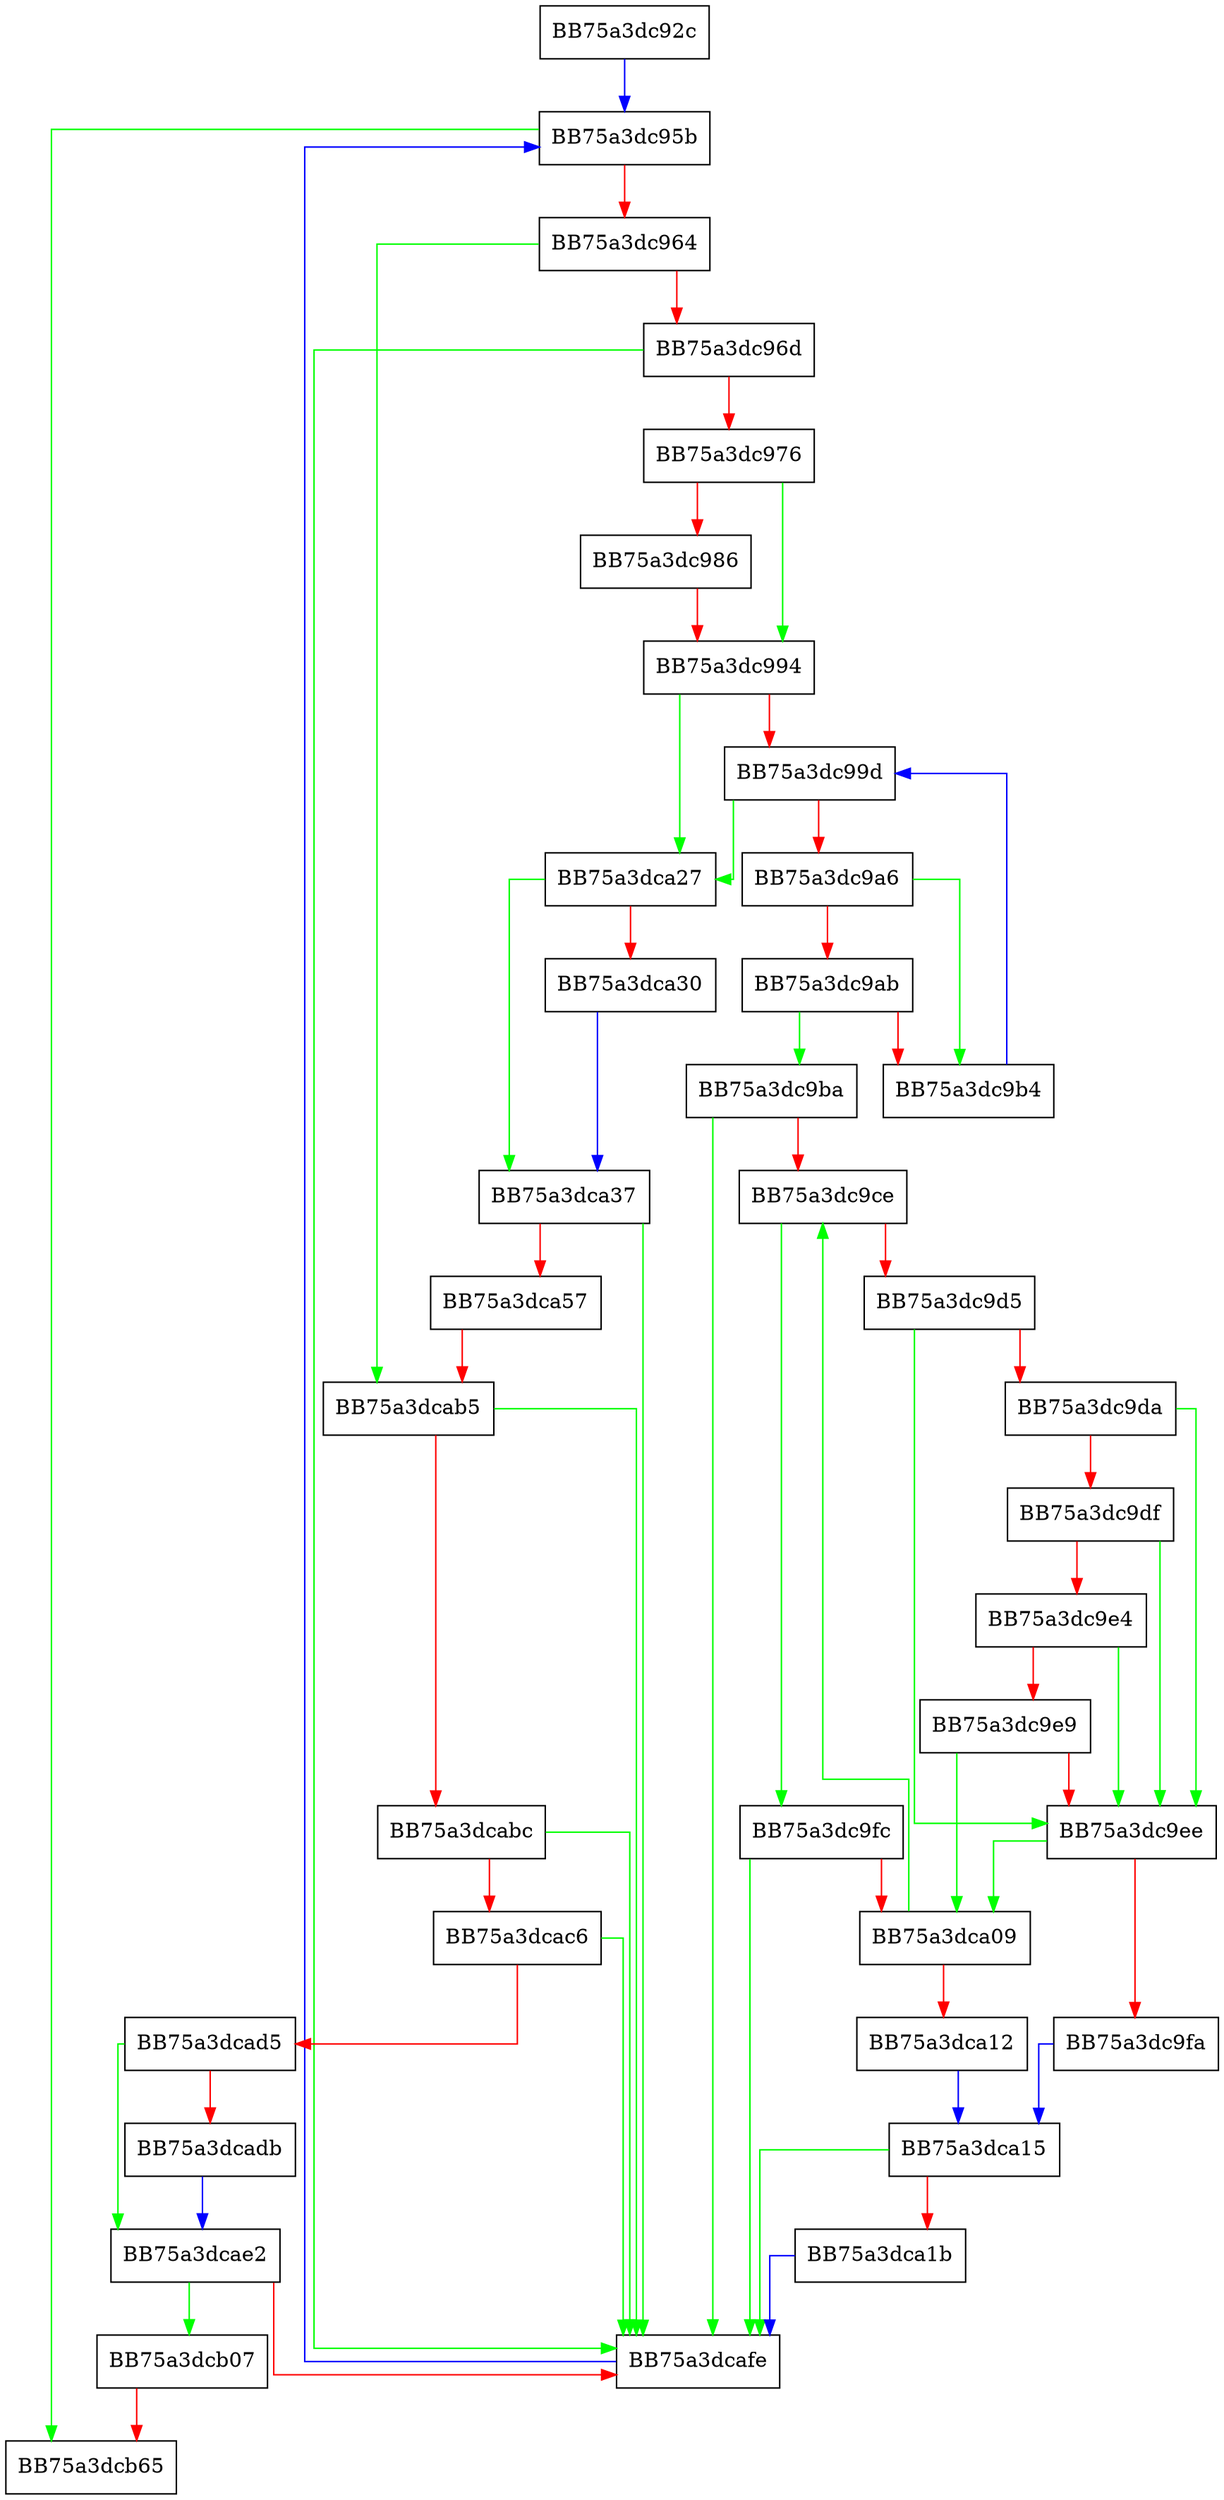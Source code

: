 digraph fixup_recursions {
  node [shape="box"];
  graph [splines=ortho];
  BB75a3dc92c -> BB75a3dc95b [color="blue"];
  BB75a3dc95b -> BB75a3dcb65 [color="green"];
  BB75a3dc95b -> BB75a3dc964 [color="red"];
  BB75a3dc964 -> BB75a3dcab5 [color="green"];
  BB75a3dc964 -> BB75a3dc96d [color="red"];
  BB75a3dc96d -> BB75a3dcafe [color="green"];
  BB75a3dc96d -> BB75a3dc976 [color="red"];
  BB75a3dc976 -> BB75a3dc994 [color="green"];
  BB75a3dc976 -> BB75a3dc986 [color="red"];
  BB75a3dc986 -> BB75a3dc994 [color="red"];
  BB75a3dc994 -> BB75a3dca27 [color="green"];
  BB75a3dc994 -> BB75a3dc99d [color="red"];
  BB75a3dc99d -> BB75a3dca27 [color="green"];
  BB75a3dc99d -> BB75a3dc9a6 [color="red"];
  BB75a3dc9a6 -> BB75a3dc9b4 [color="green"];
  BB75a3dc9a6 -> BB75a3dc9ab [color="red"];
  BB75a3dc9ab -> BB75a3dc9ba [color="green"];
  BB75a3dc9ab -> BB75a3dc9b4 [color="red"];
  BB75a3dc9b4 -> BB75a3dc99d [color="blue"];
  BB75a3dc9ba -> BB75a3dcafe [color="green"];
  BB75a3dc9ba -> BB75a3dc9ce [color="red"];
  BB75a3dc9ce -> BB75a3dc9fc [color="green"];
  BB75a3dc9ce -> BB75a3dc9d5 [color="red"];
  BB75a3dc9d5 -> BB75a3dc9ee [color="green"];
  BB75a3dc9d5 -> BB75a3dc9da [color="red"];
  BB75a3dc9da -> BB75a3dc9ee [color="green"];
  BB75a3dc9da -> BB75a3dc9df [color="red"];
  BB75a3dc9df -> BB75a3dc9ee [color="green"];
  BB75a3dc9df -> BB75a3dc9e4 [color="red"];
  BB75a3dc9e4 -> BB75a3dc9ee [color="green"];
  BB75a3dc9e4 -> BB75a3dc9e9 [color="red"];
  BB75a3dc9e9 -> BB75a3dca09 [color="green"];
  BB75a3dc9e9 -> BB75a3dc9ee [color="red"];
  BB75a3dc9ee -> BB75a3dca09 [color="green"];
  BB75a3dc9ee -> BB75a3dc9fa [color="red"];
  BB75a3dc9fa -> BB75a3dca15 [color="blue"];
  BB75a3dc9fc -> BB75a3dcafe [color="green"];
  BB75a3dc9fc -> BB75a3dca09 [color="red"];
  BB75a3dca09 -> BB75a3dc9ce [color="green"];
  BB75a3dca09 -> BB75a3dca12 [color="red"];
  BB75a3dca12 -> BB75a3dca15 [color="blue"];
  BB75a3dca15 -> BB75a3dcafe [color="green"];
  BB75a3dca15 -> BB75a3dca1b [color="red"];
  BB75a3dca1b -> BB75a3dcafe [color="blue"];
  BB75a3dca27 -> BB75a3dca37 [color="green"];
  BB75a3dca27 -> BB75a3dca30 [color="red"];
  BB75a3dca30 -> BB75a3dca37 [color="blue"];
  BB75a3dca37 -> BB75a3dcafe [color="green"];
  BB75a3dca37 -> BB75a3dca57 [color="red"];
  BB75a3dca57 -> BB75a3dcab5 [color="red"];
  BB75a3dcab5 -> BB75a3dcafe [color="green"];
  BB75a3dcab5 -> BB75a3dcabc [color="red"];
  BB75a3dcabc -> BB75a3dcafe [color="green"];
  BB75a3dcabc -> BB75a3dcac6 [color="red"];
  BB75a3dcac6 -> BB75a3dcafe [color="green"];
  BB75a3dcac6 -> BB75a3dcad5 [color="red"];
  BB75a3dcad5 -> BB75a3dcae2 [color="green"];
  BB75a3dcad5 -> BB75a3dcadb [color="red"];
  BB75a3dcadb -> BB75a3dcae2 [color="blue"];
  BB75a3dcae2 -> BB75a3dcb07 [color="green"];
  BB75a3dcae2 -> BB75a3dcafe [color="red"];
  BB75a3dcafe -> BB75a3dc95b [color="blue"];
  BB75a3dcb07 -> BB75a3dcb65 [color="red"];
}